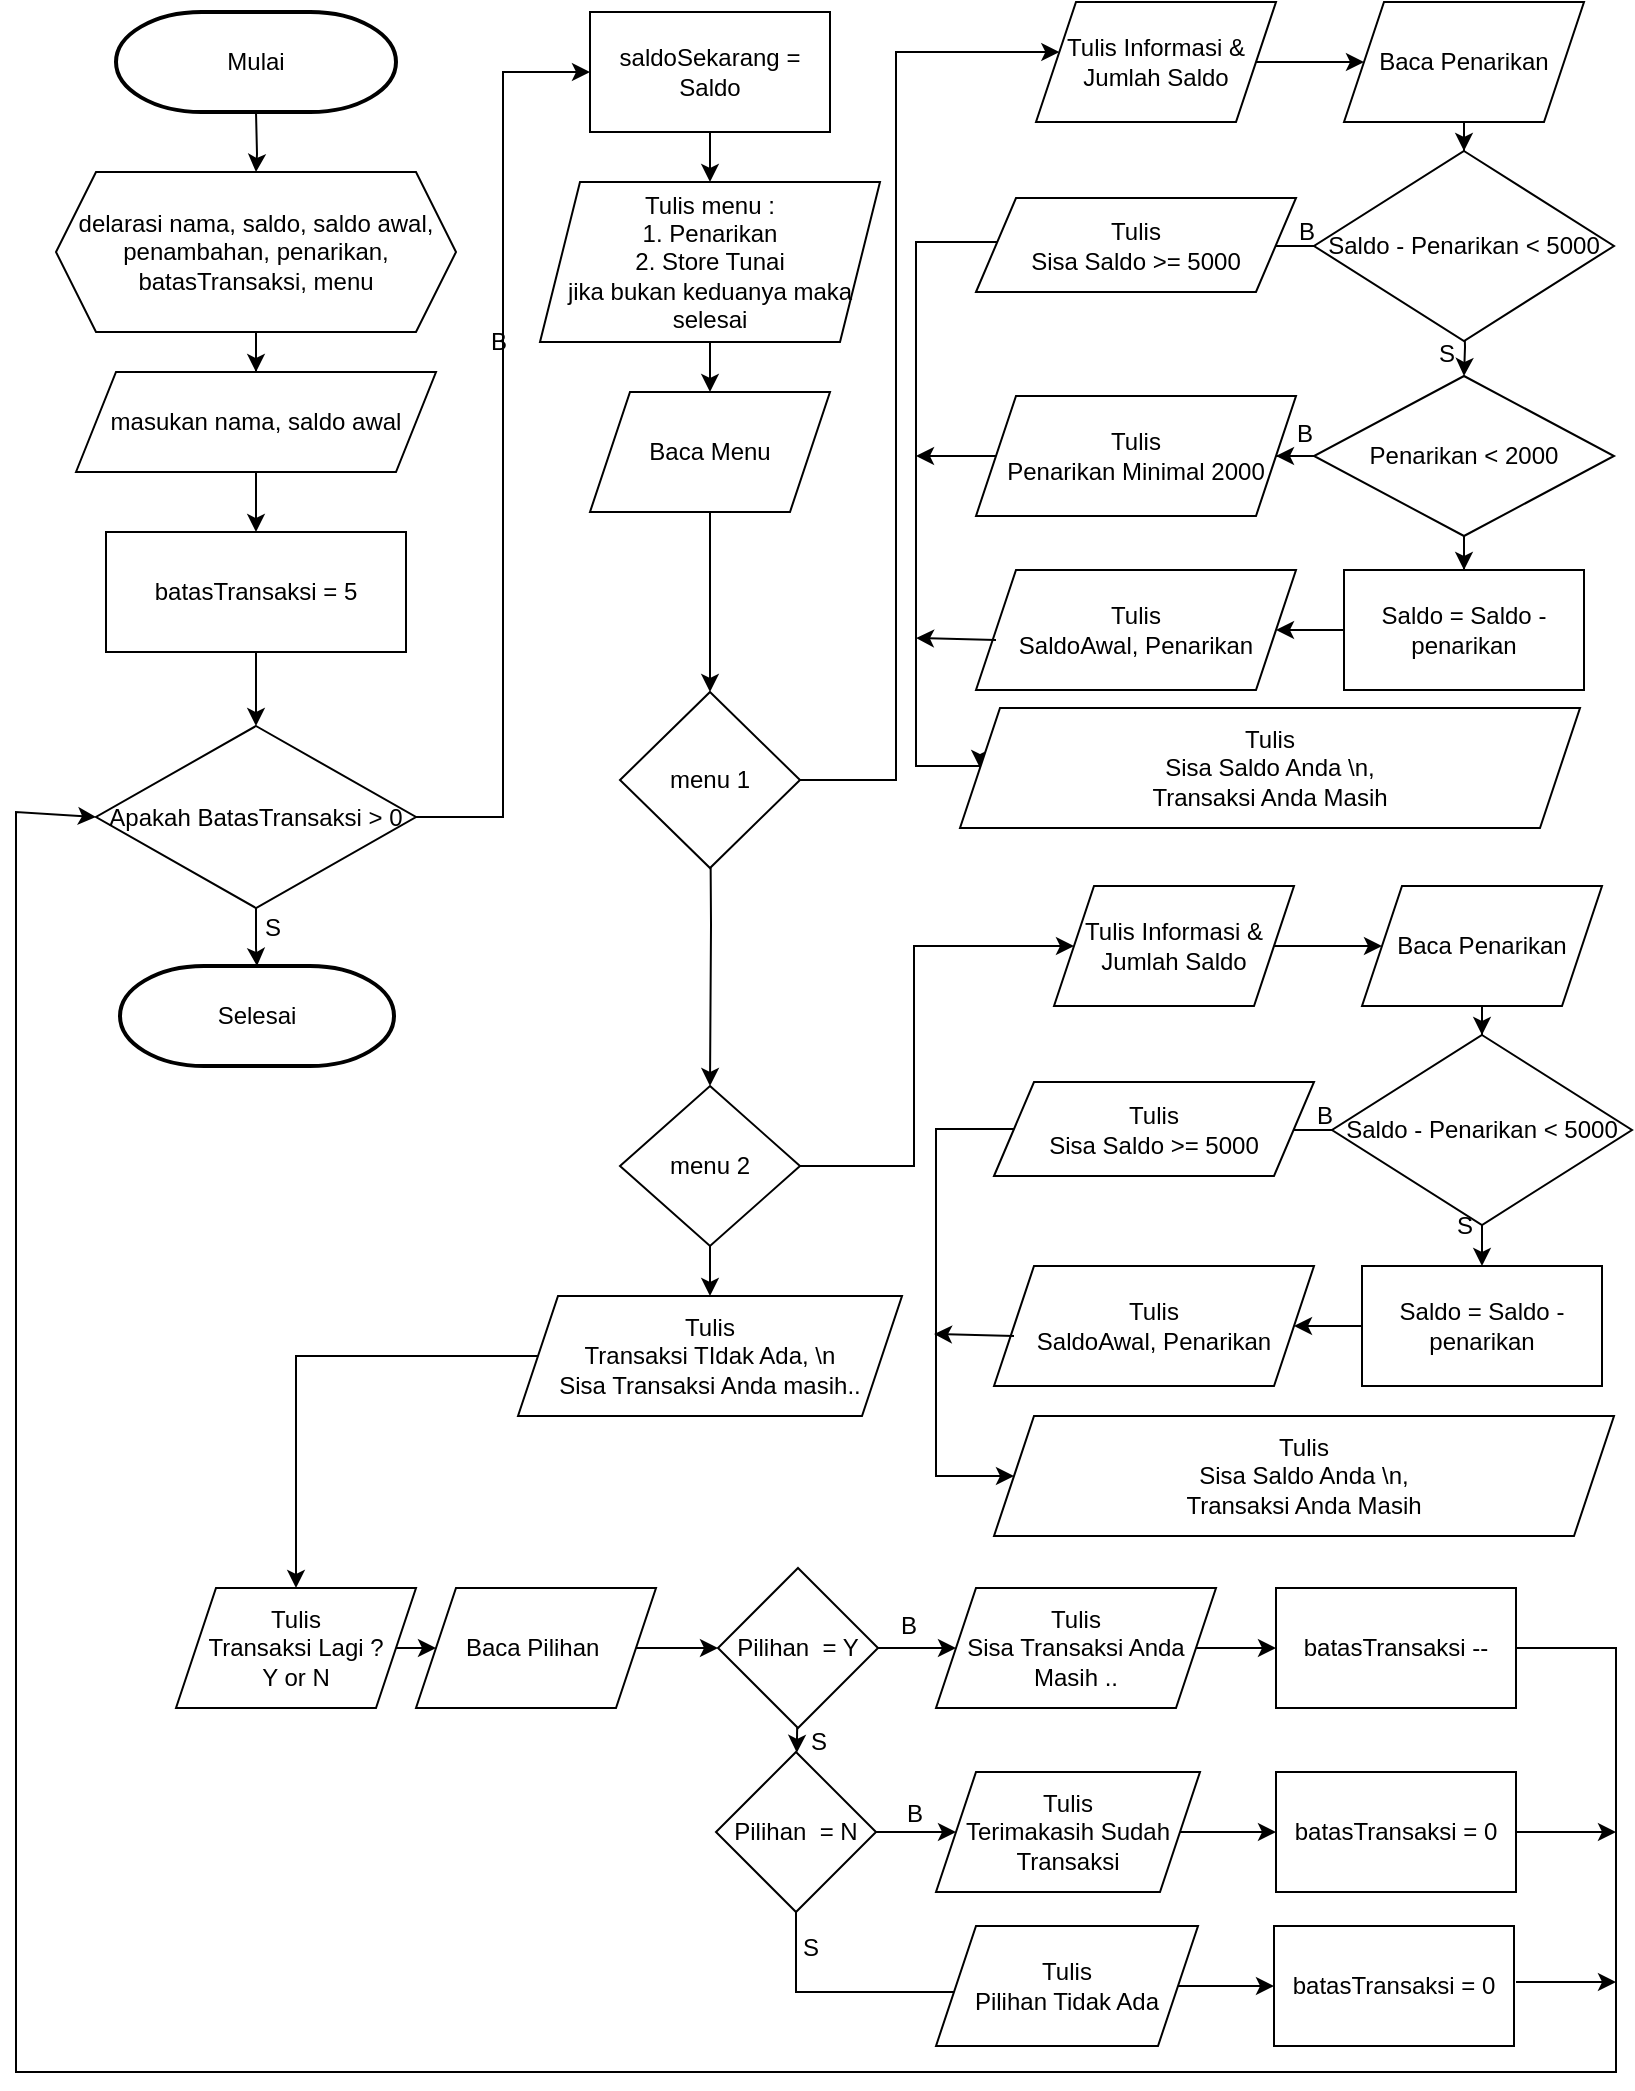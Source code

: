 <mxfile version="20.4.0" type="github">
  <diagram id="NI2sbRIPGw0O3It5G5bQ" name="Page-1">
    <mxGraphModel dx="1209" dy="640" grid="1" gridSize="10" guides="1" tooltips="1" connect="1" arrows="1" fold="1" page="1" pageScale="1" pageWidth="850" pageHeight="1100" math="0" shadow="0">
      <root>
        <mxCell id="0" />
        <mxCell id="1" parent="0" />
        <mxCell id="ieqs-oncpJ_l9lBFtXVg-4" value="" style="edgeStyle=orthogonalEdgeStyle;rounded=0;orthogonalLoop=1;jettySize=auto;html=1;" edge="1" parent="1" target="ieqs-oncpJ_l9lBFtXVg-3">
          <mxGeometry relative="1" as="geometry">
            <mxPoint x="140" y="90" as="sourcePoint" />
          </mxGeometry>
        </mxCell>
        <mxCell id="ieqs-oncpJ_l9lBFtXVg-6" value="" style="edgeStyle=orthogonalEdgeStyle;rounded=0;orthogonalLoop=1;jettySize=auto;html=1;" edge="1" parent="1" source="ieqs-oncpJ_l9lBFtXVg-3" target="ieqs-oncpJ_l9lBFtXVg-5">
          <mxGeometry relative="1" as="geometry" />
        </mxCell>
        <mxCell id="ieqs-oncpJ_l9lBFtXVg-3" value="delarasi nama, saldo, saldo awal, penambahan, penarikan, batasTransaksi, menu" style="shape=hexagon;perimeter=hexagonPerimeter2;whiteSpace=wrap;html=1;fixedSize=1;" vertex="1" parent="1">
          <mxGeometry x="40" y="120" width="200" height="80" as="geometry" />
        </mxCell>
        <mxCell id="ieqs-oncpJ_l9lBFtXVg-21" value="" style="edgeStyle=orthogonalEdgeStyle;rounded=0;orthogonalLoop=1;jettySize=auto;html=1;" edge="1" parent="1" source="ieqs-oncpJ_l9lBFtXVg-5" target="ieqs-oncpJ_l9lBFtXVg-18">
          <mxGeometry relative="1" as="geometry" />
        </mxCell>
        <mxCell id="ieqs-oncpJ_l9lBFtXVg-5" value="masukan nama, saldo awal&lt;br&gt;" style="shape=parallelogram;perimeter=parallelogramPerimeter;whiteSpace=wrap;html=1;fixedSize=1;" vertex="1" parent="1">
          <mxGeometry x="50" y="220" width="180" height="50" as="geometry" />
        </mxCell>
        <mxCell id="ieqs-oncpJ_l9lBFtXVg-10" style="edgeStyle=orthogonalEdgeStyle;rounded=0;orthogonalLoop=1;jettySize=auto;html=1;entryX=0;entryY=0.5;entryDx=0;entryDy=0;" edge="1" parent="1" source="ieqs-oncpJ_l9lBFtXVg-7" target="ieqs-oncpJ_l9lBFtXVg-9">
          <mxGeometry relative="1" as="geometry" />
        </mxCell>
        <mxCell id="ieqs-oncpJ_l9lBFtXVg-16" value="" style="edgeStyle=orthogonalEdgeStyle;rounded=0;orthogonalLoop=1;jettySize=auto;html=1;" edge="1" parent="1" source="ieqs-oncpJ_l9lBFtXVg-7" target="ieqs-oncpJ_l9lBFtXVg-15">
          <mxGeometry relative="1" as="geometry" />
        </mxCell>
        <mxCell id="ieqs-oncpJ_l9lBFtXVg-7" value="Apakah BatasTransaksi &amp;gt; 0" style="rhombus;whiteSpace=wrap;html=1;" vertex="1" parent="1">
          <mxGeometry x="60" y="397" width="160" height="91" as="geometry" />
        </mxCell>
        <mxCell id="ieqs-oncpJ_l9lBFtXVg-24" value="" style="edgeStyle=orthogonalEdgeStyle;rounded=0;orthogonalLoop=1;jettySize=auto;html=1;" edge="1" parent="1" source="ieqs-oncpJ_l9lBFtXVg-9" target="ieqs-oncpJ_l9lBFtXVg-23">
          <mxGeometry relative="1" as="geometry" />
        </mxCell>
        <mxCell id="ieqs-oncpJ_l9lBFtXVg-9" value="saldoSekarang = Saldo" style="rounded=0;whiteSpace=wrap;html=1;" vertex="1" parent="1">
          <mxGeometry x="307" y="40" width="120" height="60" as="geometry" />
        </mxCell>
        <mxCell id="ieqs-oncpJ_l9lBFtXVg-12" value="B" style="text;html=1;align=center;verticalAlign=middle;resizable=0;points=[];autosize=1;strokeColor=none;fillColor=none;" vertex="1" parent="1">
          <mxGeometry x="246" y="190" width="30" height="30" as="geometry" />
        </mxCell>
        <mxCell id="ieqs-oncpJ_l9lBFtXVg-13" value="S" style="text;html=1;align=center;verticalAlign=middle;resizable=0;points=[];autosize=1;strokeColor=none;fillColor=none;" vertex="1" parent="1">
          <mxGeometry x="133" y="483" width="30" height="30" as="geometry" />
        </mxCell>
        <mxCell id="ieqs-oncpJ_l9lBFtXVg-14" value="Mulai" style="strokeWidth=2;html=1;shape=mxgraph.flowchart.terminator;whiteSpace=wrap;" vertex="1" parent="1">
          <mxGeometry x="70" y="40" width="140" height="50" as="geometry" />
        </mxCell>
        <mxCell id="ieqs-oncpJ_l9lBFtXVg-15" value="Selesai" style="strokeWidth=2;html=1;shape=mxgraph.flowchart.terminator;whiteSpace=wrap;" vertex="1" parent="1">
          <mxGeometry x="72" y="517" width="137" height="50" as="geometry" />
        </mxCell>
        <mxCell id="ieqs-oncpJ_l9lBFtXVg-22" value="" style="edgeStyle=orthogonalEdgeStyle;rounded=0;orthogonalLoop=1;jettySize=auto;html=1;" edge="1" parent="1" source="ieqs-oncpJ_l9lBFtXVg-18" target="ieqs-oncpJ_l9lBFtXVg-7">
          <mxGeometry relative="1" as="geometry" />
        </mxCell>
        <mxCell id="ieqs-oncpJ_l9lBFtXVg-18" value="batasTransaksi = 5" style="rounded=0;whiteSpace=wrap;html=1;" vertex="1" parent="1">
          <mxGeometry x="65" y="300" width="150" height="60" as="geometry" />
        </mxCell>
        <mxCell id="ieqs-oncpJ_l9lBFtXVg-26" value="" style="edgeStyle=orthogonalEdgeStyle;rounded=0;orthogonalLoop=1;jettySize=auto;html=1;" edge="1" parent="1" source="ieqs-oncpJ_l9lBFtXVg-23" target="ieqs-oncpJ_l9lBFtXVg-25">
          <mxGeometry relative="1" as="geometry" />
        </mxCell>
        <mxCell id="ieqs-oncpJ_l9lBFtXVg-23" value="Tulis menu :&lt;br&gt;1. Penarikan&lt;br&gt;2. Store Tunai&lt;br&gt;jika bukan keduanya maka selesai" style="shape=parallelogram;perimeter=parallelogramPerimeter;whiteSpace=wrap;html=1;fixedSize=1;" vertex="1" parent="1">
          <mxGeometry x="282" y="125" width="170" height="80" as="geometry" />
        </mxCell>
        <mxCell id="ieqs-oncpJ_l9lBFtXVg-28" value="" style="edgeStyle=orthogonalEdgeStyle;rounded=0;orthogonalLoop=1;jettySize=auto;html=1;" edge="1" parent="1" source="ieqs-oncpJ_l9lBFtXVg-25" target="ieqs-oncpJ_l9lBFtXVg-27">
          <mxGeometry relative="1" as="geometry" />
        </mxCell>
        <mxCell id="ieqs-oncpJ_l9lBFtXVg-25" value="Baca Menu" style="shape=parallelogram;perimeter=parallelogramPerimeter;whiteSpace=wrap;html=1;fixedSize=1;" vertex="1" parent="1">
          <mxGeometry x="307" y="230" width="120" height="60" as="geometry" />
        </mxCell>
        <mxCell id="ieqs-oncpJ_l9lBFtXVg-30" value="" style="edgeStyle=orthogonalEdgeStyle;rounded=0;orthogonalLoop=1;jettySize=auto;html=1;" edge="1" parent="1" target="ieqs-oncpJ_l9lBFtXVg-29">
          <mxGeometry relative="1" as="geometry">
            <mxPoint x="367.0" y="415" as="sourcePoint" />
          </mxGeometry>
        </mxCell>
        <mxCell id="ieqs-oncpJ_l9lBFtXVg-32" value="" style="edgeStyle=orthogonalEdgeStyle;rounded=0;orthogonalLoop=1;jettySize=auto;html=1;" edge="1" parent="1" source="ieqs-oncpJ_l9lBFtXVg-27" target="ieqs-oncpJ_l9lBFtXVg-31">
          <mxGeometry relative="1" as="geometry">
            <Array as="points">
              <mxPoint x="460" y="424" />
              <mxPoint x="460" y="60" />
            </Array>
          </mxGeometry>
        </mxCell>
        <mxCell id="ieqs-oncpJ_l9lBFtXVg-27" value="menu 1" style="rhombus;whiteSpace=wrap;html=1;" vertex="1" parent="1">
          <mxGeometry x="322" y="380" width="90" height="88" as="geometry" />
        </mxCell>
        <mxCell id="ieqs-oncpJ_l9lBFtXVg-98" value="" style="edgeStyle=none;rounded=0;orthogonalLoop=1;jettySize=auto;html=1;" edge="1" parent="1" source="ieqs-oncpJ_l9lBFtXVg-29" target="ieqs-oncpJ_l9lBFtXVg-97">
          <mxGeometry relative="1" as="geometry" />
        </mxCell>
        <mxCell id="ieqs-oncpJ_l9lBFtXVg-29" value="menu 2" style="rhombus;whiteSpace=wrap;html=1;" vertex="1" parent="1">
          <mxGeometry x="322" y="577" width="90" height="80" as="geometry" />
        </mxCell>
        <mxCell id="ieqs-oncpJ_l9lBFtXVg-34" value="" style="edgeStyle=orthogonalEdgeStyle;rounded=0;orthogonalLoop=1;jettySize=auto;html=1;" edge="1" parent="1" source="ieqs-oncpJ_l9lBFtXVg-31" target="ieqs-oncpJ_l9lBFtXVg-33">
          <mxGeometry relative="1" as="geometry" />
        </mxCell>
        <mxCell id="ieqs-oncpJ_l9lBFtXVg-31" value="Tulis Informasi &amp;amp; Jumlah Saldo" style="shape=parallelogram;perimeter=parallelogramPerimeter;whiteSpace=wrap;html=1;fixedSize=1;" vertex="1" parent="1">
          <mxGeometry x="530" y="35" width="120" height="60" as="geometry" />
        </mxCell>
        <mxCell id="ieqs-oncpJ_l9lBFtXVg-36" value="" style="edgeStyle=orthogonalEdgeStyle;rounded=0;orthogonalLoop=1;jettySize=auto;html=1;" edge="1" parent="1" source="ieqs-oncpJ_l9lBFtXVg-33" target="ieqs-oncpJ_l9lBFtXVg-35">
          <mxGeometry relative="1" as="geometry" />
        </mxCell>
        <mxCell id="ieqs-oncpJ_l9lBFtXVg-33" value="Baca Penarikan" style="shape=parallelogram;perimeter=parallelogramPerimeter;whiteSpace=wrap;html=1;fixedSize=1;" vertex="1" parent="1">
          <mxGeometry x="684" y="35" width="120" height="60" as="geometry" />
        </mxCell>
        <mxCell id="ieqs-oncpJ_l9lBFtXVg-38" value="" style="edgeStyle=orthogonalEdgeStyle;rounded=0;orthogonalLoop=1;jettySize=auto;html=1;" edge="1" parent="1" source="ieqs-oncpJ_l9lBFtXVg-35" target="ieqs-oncpJ_l9lBFtXVg-37">
          <mxGeometry relative="1" as="geometry" />
        </mxCell>
        <mxCell id="ieqs-oncpJ_l9lBFtXVg-42" value="" style="edgeStyle=orthogonalEdgeStyle;rounded=0;orthogonalLoop=1;jettySize=auto;html=1;" edge="1" parent="1" target="ieqs-oncpJ_l9lBFtXVg-41">
          <mxGeometry relative="1" as="geometry">
            <mxPoint x="744" y="186.5" as="sourcePoint" />
          </mxGeometry>
        </mxCell>
        <mxCell id="ieqs-oncpJ_l9lBFtXVg-35" value="Saldo - Penarikan &amp;lt; 5000" style="rhombus;whiteSpace=wrap;html=1;" vertex="1" parent="1">
          <mxGeometry x="669" y="109.5" width="150" height="95" as="geometry" />
        </mxCell>
        <mxCell id="ieqs-oncpJ_l9lBFtXVg-51" style="edgeStyle=orthogonalEdgeStyle;rounded=0;orthogonalLoop=1;jettySize=auto;html=1;entryX=0;entryY=0.5;entryDx=0;entryDy=0;" edge="1" parent="1" source="ieqs-oncpJ_l9lBFtXVg-37" target="ieqs-oncpJ_l9lBFtXVg-50">
          <mxGeometry relative="1" as="geometry">
            <mxPoint x="499.97" y="133.571" as="sourcePoint" />
            <Array as="points">
              <mxPoint x="470" y="155" />
              <mxPoint x="470" y="417" />
              <mxPoint x="502" y="417" />
            </Array>
          </mxGeometry>
        </mxCell>
        <mxCell id="ieqs-oncpJ_l9lBFtXVg-37" value="Tulis &lt;br&gt;Sisa Saldo &amp;gt;= 5000" style="shape=parallelogram;perimeter=parallelogramPerimeter;whiteSpace=wrap;html=1;fixedSize=1;" vertex="1" parent="1">
          <mxGeometry x="500" y="133" width="160" height="47" as="geometry" />
        </mxCell>
        <mxCell id="ieqs-oncpJ_l9lBFtXVg-39" value="B" style="text;html=1;align=center;verticalAlign=middle;resizable=0;points=[];autosize=1;strokeColor=none;fillColor=none;" vertex="1" parent="1">
          <mxGeometry x="650" y="135" width="30" height="30" as="geometry" />
        </mxCell>
        <mxCell id="ieqs-oncpJ_l9lBFtXVg-40" value="S" style="text;html=1;align=center;verticalAlign=middle;resizable=0;points=[];autosize=1;strokeColor=none;fillColor=none;" vertex="1" parent="1">
          <mxGeometry x="720" y="195.5" width="30" height="30" as="geometry" />
        </mxCell>
        <mxCell id="ieqs-oncpJ_l9lBFtXVg-45" value="" style="edgeStyle=orthogonalEdgeStyle;rounded=0;orthogonalLoop=1;jettySize=auto;html=1;" edge="1" parent="1" source="ieqs-oncpJ_l9lBFtXVg-41" target="ieqs-oncpJ_l9lBFtXVg-44">
          <mxGeometry relative="1" as="geometry" />
        </mxCell>
        <mxCell id="ieqs-oncpJ_l9lBFtXVg-47" value="" style="edgeStyle=orthogonalEdgeStyle;rounded=0;orthogonalLoop=1;jettySize=auto;html=1;" edge="1" parent="1" source="ieqs-oncpJ_l9lBFtXVg-41" target="ieqs-oncpJ_l9lBFtXVg-46">
          <mxGeometry relative="1" as="geometry" />
        </mxCell>
        <mxCell id="ieqs-oncpJ_l9lBFtXVg-41" value="Penarikan &amp;lt; 2000" style="rhombus;whiteSpace=wrap;html=1;" vertex="1" parent="1">
          <mxGeometry x="669" y="222" width="150" height="80" as="geometry" />
        </mxCell>
        <mxCell id="ieqs-oncpJ_l9lBFtXVg-44" value="Tulis&lt;br&gt;Penarikan Minimal 2000" style="shape=parallelogram;perimeter=parallelogramPerimeter;whiteSpace=wrap;html=1;fixedSize=1;" vertex="1" parent="1">
          <mxGeometry x="500" y="232" width="160" height="60" as="geometry" />
        </mxCell>
        <mxCell id="ieqs-oncpJ_l9lBFtXVg-49" value="" style="edgeStyle=orthogonalEdgeStyle;rounded=0;orthogonalLoop=1;jettySize=auto;html=1;" edge="1" parent="1" source="ieqs-oncpJ_l9lBFtXVg-46" target="ieqs-oncpJ_l9lBFtXVg-48">
          <mxGeometry relative="1" as="geometry" />
        </mxCell>
        <mxCell id="ieqs-oncpJ_l9lBFtXVg-46" value="Saldo = Saldo - penarikan" style="rounded=0;whiteSpace=wrap;html=1;" vertex="1" parent="1">
          <mxGeometry x="684" y="319" width="120" height="60" as="geometry" />
        </mxCell>
        <mxCell id="ieqs-oncpJ_l9lBFtXVg-48" value="Tulis&lt;br&gt;SaldoAwal, Penarikan" style="shape=parallelogram;perimeter=parallelogramPerimeter;whiteSpace=wrap;html=1;fixedSize=1;" vertex="1" parent="1">
          <mxGeometry x="500" y="319" width="160" height="60" as="geometry" />
        </mxCell>
        <mxCell id="ieqs-oncpJ_l9lBFtXVg-50" value="Tulis&lt;br&gt;Sisa Saldo Anda \n,&lt;br&gt;Transaksi Anda Masih" style="shape=parallelogram;perimeter=parallelogramPerimeter;whiteSpace=wrap;html=1;fixedSize=1;" vertex="1" parent="1">
          <mxGeometry x="492" y="388" width="310" height="60" as="geometry" />
        </mxCell>
        <mxCell id="ieqs-oncpJ_l9lBFtXVg-54" value="" style="edgeStyle=none;orthogonalLoop=1;jettySize=auto;html=1;rounded=0;" edge="1" parent="1" source="ieqs-oncpJ_l9lBFtXVg-44">
          <mxGeometry width="80" relative="1" as="geometry">
            <mxPoint x="510" y="260.0" as="sourcePoint" />
            <mxPoint x="470" y="262" as="targetPoint" />
            <Array as="points" />
          </mxGeometry>
        </mxCell>
        <mxCell id="ieqs-oncpJ_l9lBFtXVg-55" value="" style="edgeStyle=none;orthogonalLoop=1;jettySize=auto;html=1;rounded=0;" edge="1" parent="1">
          <mxGeometry width="80" relative="1" as="geometry">
            <mxPoint x="510" y="354" as="sourcePoint" />
            <mxPoint x="470" y="353" as="targetPoint" />
            <Array as="points" />
          </mxGeometry>
        </mxCell>
        <mxCell id="ieqs-oncpJ_l9lBFtXVg-75" value="" style="edgeStyle=orthogonalEdgeStyle;rounded=0;orthogonalLoop=1;jettySize=auto;html=1;" edge="1" source="ieqs-oncpJ_l9lBFtXVg-76" target="ieqs-oncpJ_l9lBFtXVg-78" parent="1">
          <mxGeometry relative="1" as="geometry" />
        </mxCell>
        <mxCell id="ieqs-oncpJ_l9lBFtXVg-76" value="Tulis Informasi &amp;amp; Jumlah Saldo" style="shape=parallelogram;perimeter=parallelogramPerimeter;whiteSpace=wrap;html=1;fixedSize=1;" vertex="1" parent="1">
          <mxGeometry x="539" y="477" width="120" height="60" as="geometry" />
        </mxCell>
        <mxCell id="ieqs-oncpJ_l9lBFtXVg-77" value="" style="edgeStyle=orthogonalEdgeStyle;rounded=0;orthogonalLoop=1;jettySize=auto;html=1;" edge="1" source="ieqs-oncpJ_l9lBFtXVg-78" target="ieqs-oncpJ_l9lBFtXVg-81" parent="1">
          <mxGeometry relative="1" as="geometry" />
        </mxCell>
        <mxCell id="ieqs-oncpJ_l9lBFtXVg-78" value="Baca Penarikan" style="shape=parallelogram;perimeter=parallelogramPerimeter;whiteSpace=wrap;html=1;fixedSize=1;" vertex="1" parent="1">
          <mxGeometry x="693" y="477" width="120" height="60" as="geometry" />
        </mxCell>
        <mxCell id="ieqs-oncpJ_l9lBFtXVg-79" value="" style="edgeStyle=orthogonalEdgeStyle;rounded=0;orthogonalLoop=1;jettySize=auto;html=1;" edge="1" source="ieqs-oncpJ_l9lBFtXVg-81" target="ieqs-oncpJ_l9lBFtXVg-83" parent="1">
          <mxGeometry relative="1" as="geometry" />
        </mxCell>
        <mxCell id="ieqs-oncpJ_l9lBFtXVg-80" value="" style="edgeStyle=orthogonalEdgeStyle;rounded=0;orthogonalLoop=1;jettySize=auto;html=1;" edge="1" parent="1">
          <mxGeometry relative="1" as="geometry">
            <mxPoint x="753.0" y="631.5" as="sourcePoint" />
            <mxPoint x="753.0" y="667" as="targetPoint" />
          </mxGeometry>
        </mxCell>
        <mxCell id="ieqs-oncpJ_l9lBFtXVg-81" value="Saldo - Penarikan &amp;lt; 5000" style="rhombus;whiteSpace=wrap;html=1;" vertex="1" parent="1">
          <mxGeometry x="678" y="551.5" width="150" height="95" as="geometry" />
        </mxCell>
        <mxCell id="ieqs-oncpJ_l9lBFtXVg-82" style="edgeStyle=orthogonalEdgeStyle;rounded=0;orthogonalLoop=1;jettySize=auto;html=1;entryX=0;entryY=0.5;entryDx=0;entryDy=0;exitX=0;exitY=0.5;exitDx=0;exitDy=0;" edge="1" source="ieqs-oncpJ_l9lBFtXVg-83" target="ieqs-oncpJ_l9lBFtXVg-93" parent="1">
          <mxGeometry relative="1" as="geometry">
            <mxPoint x="518.97" y="583.571" as="sourcePoint" />
            <Array as="points">
              <mxPoint x="480" y="599" />
              <mxPoint x="480" y="772" />
            </Array>
          </mxGeometry>
        </mxCell>
        <mxCell id="ieqs-oncpJ_l9lBFtXVg-83" value="Tulis &lt;br&gt;Sisa Saldo &amp;gt;= 5000" style="shape=parallelogram;perimeter=parallelogramPerimeter;whiteSpace=wrap;html=1;fixedSize=1;" vertex="1" parent="1">
          <mxGeometry x="509" y="575" width="160" height="47" as="geometry" />
        </mxCell>
        <mxCell id="ieqs-oncpJ_l9lBFtXVg-84" value="B" style="text;html=1;align=center;verticalAlign=middle;resizable=0;points=[];autosize=1;strokeColor=none;fillColor=none;" vertex="1" parent="1">
          <mxGeometry x="659" y="577" width="30" height="30" as="geometry" />
        </mxCell>
        <mxCell id="ieqs-oncpJ_l9lBFtXVg-85" value="S" style="text;html=1;align=center;verticalAlign=middle;resizable=0;points=[];autosize=1;strokeColor=none;fillColor=none;" vertex="1" parent="1">
          <mxGeometry x="729" y="631.5" width="30" height="30" as="geometry" />
        </mxCell>
        <mxCell id="ieqs-oncpJ_l9lBFtXVg-86" value="" style="edgeStyle=orthogonalEdgeStyle;rounded=0;orthogonalLoop=1;jettySize=auto;html=1;" edge="1" target="ieqs-oncpJ_l9lBFtXVg-89" parent="1">
          <mxGeometry relative="1" as="geometry">
            <mxPoint x="678.0" y="785" as="sourcePoint" />
          </mxGeometry>
        </mxCell>
        <mxCell id="ieqs-oncpJ_l9lBFtXVg-90" value="" style="edgeStyle=orthogonalEdgeStyle;rounded=0;orthogonalLoop=1;jettySize=auto;html=1;" edge="1" source="ieqs-oncpJ_l9lBFtXVg-91" target="ieqs-oncpJ_l9lBFtXVg-92" parent="1">
          <mxGeometry relative="1" as="geometry" />
        </mxCell>
        <mxCell id="ieqs-oncpJ_l9lBFtXVg-91" value="Saldo = Saldo - penarikan" style="rounded=0;whiteSpace=wrap;html=1;" vertex="1" parent="1">
          <mxGeometry x="693" y="667" width="120" height="60" as="geometry" />
        </mxCell>
        <mxCell id="ieqs-oncpJ_l9lBFtXVg-92" value="Tulis&lt;br&gt;SaldoAwal, Penarikan" style="shape=parallelogram;perimeter=parallelogramPerimeter;whiteSpace=wrap;html=1;fixedSize=1;" vertex="1" parent="1">
          <mxGeometry x="509" y="667" width="160" height="60" as="geometry" />
        </mxCell>
        <mxCell id="ieqs-oncpJ_l9lBFtXVg-93" value="Tulis&lt;br&gt;Sisa Saldo Anda \n,&lt;br&gt;Transaksi Anda Masih" style="shape=parallelogram;perimeter=parallelogramPerimeter;whiteSpace=wrap;html=1;fixedSize=1;" vertex="1" parent="1">
          <mxGeometry x="509" y="742" width="310" height="60" as="geometry" />
        </mxCell>
        <mxCell id="ieqs-oncpJ_l9lBFtXVg-95" value="" style="edgeStyle=none;orthogonalLoop=1;jettySize=auto;html=1;rounded=0;" edge="1" parent="1">
          <mxGeometry width="80" relative="1" as="geometry">
            <mxPoint x="519" y="702" as="sourcePoint" />
            <mxPoint x="479" y="701" as="targetPoint" />
            <Array as="points" />
          </mxGeometry>
        </mxCell>
        <mxCell id="ieqs-oncpJ_l9lBFtXVg-96" value="" style="edgeStyle=orthogonalEdgeStyle;rounded=0;orthogonalLoop=1;jettySize=auto;html=1;exitX=1;exitY=0.5;exitDx=0;exitDy=0;" edge="1" target="ieqs-oncpJ_l9lBFtXVg-76" parent="1" source="ieqs-oncpJ_l9lBFtXVg-29">
          <mxGeometry relative="1" as="geometry">
            <mxPoint x="421.0" y="866" as="sourcePoint" />
            <Array as="points">
              <mxPoint x="469" y="617" />
              <mxPoint x="469" y="507" />
            </Array>
          </mxGeometry>
        </mxCell>
        <mxCell id="ieqs-oncpJ_l9lBFtXVg-101" value="" style="edgeStyle=none;rounded=0;orthogonalLoop=1;jettySize=auto;html=1;" edge="1" parent="1" source="ieqs-oncpJ_l9lBFtXVg-97" target="ieqs-oncpJ_l9lBFtXVg-99">
          <mxGeometry relative="1" as="geometry">
            <Array as="points">
              <mxPoint x="160" y="712" />
            </Array>
          </mxGeometry>
        </mxCell>
        <mxCell id="ieqs-oncpJ_l9lBFtXVg-97" value="Tulis&lt;br&gt;Transaksi TIdak Ada, \n&lt;br&gt;Sisa Transaksi Anda masih.." style="shape=parallelogram;perimeter=parallelogramPerimeter;whiteSpace=wrap;html=1;fixedSize=1;" vertex="1" parent="1">
          <mxGeometry x="271" y="682" width="192" height="60" as="geometry" />
        </mxCell>
        <mxCell id="ieqs-oncpJ_l9lBFtXVg-105" value="" style="edgeStyle=none;rounded=0;orthogonalLoop=1;jettySize=auto;html=1;" edge="1" parent="1" source="ieqs-oncpJ_l9lBFtXVg-99" target="ieqs-oncpJ_l9lBFtXVg-102">
          <mxGeometry relative="1" as="geometry" />
        </mxCell>
        <mxCell id="ieqs-oncpJ_l9lBFtXVg-99" value="Tulis &lt;br&gt;Transaksi Lagi ?&lt;br&gt;Y or N" style="shape=parallelogram;perimeter=parallelogramPerimeter;whiteSpace=wrap;html=1;fixedSize=1;" vertex="1" parent="1">
          <mxGeometry x="100" y="828" width="120" height="60" as="geometry" />
        </mxCell>
        <mxCell id="ieqs-oncpJ_l9lBFtXVg-106" value="" style="edgeStyle=none;rounded=0;orthogonalLoop=1;jettySize=auto;html=1;" edge="1" parent="1" source="ieqs-oncpJ_l9lBFtXVg-102" target="ieqs-oncpJ_l9lBFtXVg-103">
          <mxGeometry relative="1" as="geometry" />
        </mxCell>
        <mxCell id="ieqs-oncpJ_l9lBFtXVg-102" value="Baca Pilihan&amp;nbsp;" style="shape=parallelogram;perimeter=parallelogramPerimeter;whiteSpace=wrap;html=1;fixedSize=1;" vertex="1" parent="1">
          <mxGeometry x="220" y="828" width="120" height="60" as="geometry" />
        </mxCell>
        <mxCell id="ieqs-oncpJ_l9lBFtXVg-107" value="" style="edgeStyle=none;rounded=0;orthogonalLoop=1;jettySize=auto;html=1;" edge="1" parent="1" source="ieqs-oncpJ_l9lBFtXVg-103" target="ieqs-oncpJ_l9lBFtXVg-104">
          <mxGeometry relative="1" as="geometry" />
        </mxCell>
        <mxCell id="ieqs-oncpJ_l9lBFtXVg-120" value="" style="edgeStyle=none;rounded=0;orthogonalLoop=1;jettySize=auto;html=1;" edge="1" parent="1" source="ieqs-oncpJ_l9lBFtXVg-103" target="ieqs-oncpJ_l9lBFtXVg-108">
          <mxGeometry relative="1" as="geometry" />
        </mxCell>
        <mxCell id="ieqs-oncpJ_l9lBFtXVg-103" value="Pilihan&amp;nbsp; = Y" style="rhombus;whiteSpace=wrap;html=1;" vertex="1" parent="1">
          <mxGeometry x="371" y="818" width="80" height="80" as="geometry" />
        </mxCell>
        <mxCell id="ieqs-oncpJ_l9lBFtXVg-119" style="edgeStyle=none;rounded=0;orthogonalLoop=1;jettySize=auto;html=1;" edge="1" parent="1" source="ieqs-oncpJ_l9lBFtXVg-104" target="ieqs-oncpJ_l9lBFtXVg-110">
          <mxGeometry relative="1" as="geometry" />
        </mxCell>
        <mxCell id="ieqs-oncpJ_l9lBFtXVg-121" style="edgeStyle=none;rounded=0;orthogonalLoop=1;jettySize=auto;html=1;" edge="1" parent="1" source="ieqs-oncpJ_l9lBFtXVg-104">
          <mxGeometry relative="1" as="geometry">
            <mxPoint x="510" y="1030" as="targetPoint" />
            <Array as="points">
              <mxPoint x="410" y="1030" />
            </Array>
          </mxGeometry>
        </mxCell>
        <mxCell id="ieqs-oncpJ_l9lBFtXVg-104" value="Pilihan&amp;nbsp; = N" style="rhombus;whiteSpace=wrap;html=1;" vertex="1" parent="1">
          <mxGeometry x="370" y="910" width="80" height="80" as="geometry" />
        </mxCell>
        <mxCell id="ieqs-oncpJ_l9lBFtXVg-114" value="" style="edgeStyle=none;rounded=0;orthogonalLoop=1;jettySize=auto;html=1;" edge="1" parent="1" source="ieqs-oncpJ_l9lBFtXVg-108" target="ieqs-oncpJ_l9lBFtXVg-109">
          <mxGeometry relative="1" as="geometry" />
        </mxCell>
        <mxCell id="ieqs-oncpJ_l9lBFtXVg-108" value="Tulis&lt;br&gt;Sisa Transaksi Anda Masih .." style="shape=parallelogram;perimeter=parallelogramPerimeter;whiteSpace=wrap;html=1;fixedSize=1;" vertex="1" parent="1">
          <mxGeometry x="480" y="828" width="140" height="60" as="geometry" />
        </mxCell>
        <mxCell id="ieqs-oncpJ_l9lBFtXVg-123" value="" style="edgeStyle=none;rounded=0;orthogonalLoop=1;jettySize=auto;html=1;entryX=0;entryY=0.5;entryDx=0;entryDy=0;" edge="1" parent="1" source="ieqs-oncpJ_l9lBFtXVg-109" target="ieqs-oncpJ_l9lBFtXVg-7">
          <mxGeometry relative="1" as="geometry">
            <mxPoint x="100" y="750" as="targetPoint" />
            <Array as="points">
              <mxPoint x="820" y="858" />
              <mxPoint x="820" y="1070" />
              <mxPoint x="20" y="1070" />
              <mxPoint x="20" y="440" />
            </Array>
          </mxGeometry>
        </mxCell>
        <mxCell id="ieqs-oncpJ_l9lBFtXVg-109" value="batasTransaksi --" style="rounded=0;whiteSpace=wrap;html=1;" vertex="1" parent="1">
          <mxGeometry x="650" y="828" width="120" height="60" as="geometry" />
        </mxCell>
        <mxCell id="ieqs-oncpJ_l9lBFtXVg-115" value="" style="edgeStyle=none;rounded=0;orthogonalLoop=1;jettySize=auto;html=1;" edge="1" parent="1" source="ieqs-oncpJ_l9lBFtXVg-110" target="ieqs-oncpJ_l9lBFtXVg-111">
          <mxGeometry relative="1" as="geometry" />
        </mxCell>
        <mxCell id="ieqs-oncpJ_l9lBFtXVg-110" value="Tulis&lt;br&gt;Terimakasih Sudah Transaksi" style="shape=parallelogram;perimeter=parallelogramPerimeter;whiteSpace=wrap;html=1;fixedSize=1;" vertex="1" parent="1">
          <mxGeometry x="480" y="920" width="132" height="60" as="geometry" />
        </mxCell>
        <mxCell id="ieqs-oncpJ_l9lBFtXVg-125" value="" style="edgeStyle=none;rounded=0;orthogonalLoop=1;jettySize=auto;html=1;" edge="1" parent="1" source="ieqs-oncpJ_l9lBFtXVg-111">
          <mxGeometry relative="1" as="geometry">
            <mxPoint x="820" y="950" as="targetPoint" />
          </mxGeometry>
        </mxCell>
        <mxCell id="ieqs-oncpJ_l9lBFtXVg-111" value="batasTransaksi = 0" style="rounded=0;whiteSpace=wrap;html=1;" vertex="1" parent="1">
          <mxGeometry x="650" y="920" width="120" height="60" as="geometry" />
        </mxCell>
        <mxCell id="ieqs-oncpJ_l9lBFtXVg-116" value="" style="edgeStyle=none;rounded=0;orthogonalLoop=1;jettySize=auto;html=1;" edge="1" parent="1" source="ieqs-oncpJ_l9lBFtXVg-112" target="ieqs-oncpJ_l9lBFtXVg-113">
          <mxGeometry relative="1" as="geometry" />
        </mxCell>
        <mxCell id="ieqs-oncpJ_l9lBFtXVg-112" value="Tulis&lt;br&gt;Pilihan Tidak Ada" style="shape=parallelogram;perimeter=parallelogramPerimeter;whiteSpace=wrap;html=1;fixedSize=1;" vertex="1" parent="1">
          <mxGeometry x="480" y="997" width="131" height="60" as="geometry" />
        </mxCell>
        <mxCell id="ieqs-oncpJ_l9lBFtXVg-113" value="batasTransaksi = 0" style="rounded=0;whiteSpace=wrap;html=1;" vertex="1" parent="1">
          <mxGeometry x="649" y="997" width="120" height="60" as="geometry" />
        </mxCell>
        <mxCell id="ieqs-oncpJ_l9lBFtXVg-128" value="" style="edgeStyle=none;rounded=0;orthogonalLoop=1;jettySize=auto;html=1;" edge="1" parent="1">
          <mxGeometry relative="1" as="geometry">
            <mxPoint x="770" y="1025" as="sourcePoint" />
            <mxPoint x="820" y="1025" as="targetPoint" />
          </mxGeometry>
        </mxCell>
        <mxCell id="ieqs-oncpJ_l9lBFtXVg-129" value="B" style="text;html=1;align=center;verticalAlign=middle;resizable=0;points=[];autosize=1;strokeColor=none;fillColor=none;" vertex="1" parent="1">
          <mxGeometry x="649" y="236" width="30" height="30" as="geometry" />
        </mxCell>
        <mxCell id="ieqs-oncpJ_l9lBFtXVg-130" value="B" style="text;html=1;align=center;verticalAlign=middle;resizable=0;points=[];autosize=1;strokeColor=none;fillColor=none;" vertex="1" parent="1">
          <mxGeometry x="451" y="832" width="30" height="30" as="geometry" />
        </mxCell>
        <mxCell id="ieqs-oncpJ_l9lBFtXVg-131" value="B" style="text;html=1;align=center;verticalAlign=middle;resizable=0;points=[];autosize=1;strokeColor=none;fillColor=none;" vertex="1" parent="1">
          <mxGeometry x="454" y="926" width="30" height="30" as="geometry" />
        </mxCell>
        <mxCell id="ieqs-oncpJ_l9lBFtXVg-132" value="S" style="text;html=1;align=center;verticalAlign=middle;resizable=0;points=[];autosize=1;strokeColor=none;fillColor=none;" vertex="1" parent="1">
          <mxGeometry x="402" y="993" width="30" height="30" as="geometry" />
        </mxCell>
        <mxCell id="ieqs-oncpJ_l9lBFtXVg-133" value="S" style="text;html=1;align=center;verticalAlign=middle;resizable=0;points=[];autosize=1;strokeColor=none;fillColor=none;" vertex="1" parent="1">
          <mxGeometry x="406" y="890" width="30" height="30" as="geometry" />
        </mxCell>
      </root>
    </mxGraphModel>
  </diagram>
</mxfile>
